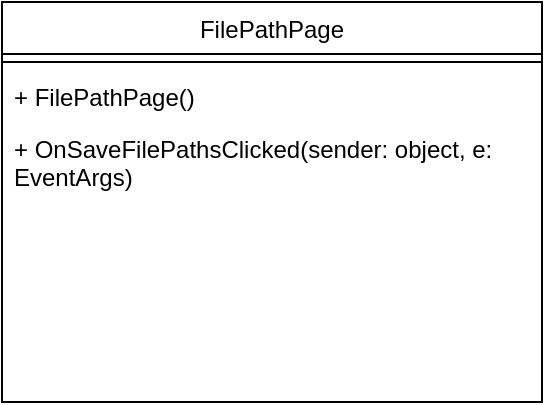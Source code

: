 <mxfile version="26.2.14">
  <diagram name="Page-1" id="c5xyYUOwla1tvCuCnwPb">
    <mxGraphModel dx="1796" dy="1007" grid="1" gridSize="10" guides="1" tooltips="1" connect="1" arrows="1" fold="1" page="1" pageScale="1" pageWidth="827" pageHeight="1169" math="0" shadow="0">
      <root>
        <mxCell id="0" />
        <mxCell id="1" parent="0" />
        <mxCell id="TXWwzTBgIIXdtUK0jkwO-1" value="FilePathPage" style="swimlane;fontStyle=0;align=center;verticalAlign=top;childLayout=stackLayout;horizontal=1;startSize=26;horizontalStack=0;resizeParent=1;resizeLast=0;collapsible=1;marginBottom=0;rounded=0;shadow=0;strokeWidth=1;" vertex="1" parent="1">
          <mxGeometry x="280" y="240" width="270" height="200" as="geometry">
            <mxRectangle x="340" y="380" width="170" height="26" as="alternateBounds" />
          </mxGeometry>
        </mxCell>
        <mxCell id="TXWwzTBgIIXdtUK0jkwO-3" value="" style="line;html=1;strokeWidth=1;align=left;verticalAlign=middle;spacingTop=-1;spacingLeft=3;spacingRight=3;rotatable=0;labelPosition=right;points=[];portConstraint=eastwest;" vertex="1" parent="TXWwzTBgIIXdtUK0jkwO-1">
          <mxGeometry y="26" width="270" height="8" as="geometry" />
        </mxCell>
        <mxCell id="TXWwzTBgIIXdtUK0jkwO-4" value="+ FilePathPage()" style="text;align=left;verticalAlign=top;spacingLeft=4;spacingRight=4;overflow=hidden;rotatable=0;points=[[0,0.5],[1,0.5]];portConstraint=eastwest;" vertex="1" parent="TXWwzTBgIIXdtUK0jkwO-1">
          <mxGeometry y="34" width="270" height="26" as="geometry" />
        </mxCell>
        <mxCell id="TXWwzTBgIIXdtUK0jkwO-5" value="+ OnSaveFilePathsClicked(sender: object, e:&#xa;EventArgs) " style="text;align=left;verticalAlign=top;spacingLeft=4;spacingRight=4;overflow=hidden;rotatable=0;points=[[0,0.5],[1,0.5]];portConstraint=eastwest;" vertex="1" parent="TXWwzTBgIIXdtUK0jkwO-1">
          <mxGeometry y="60" width="270" height="54" as="geometry" />
        </mxCell>
      </root>
    </mxGraphModel>
  </diagram>
</mxfile>
